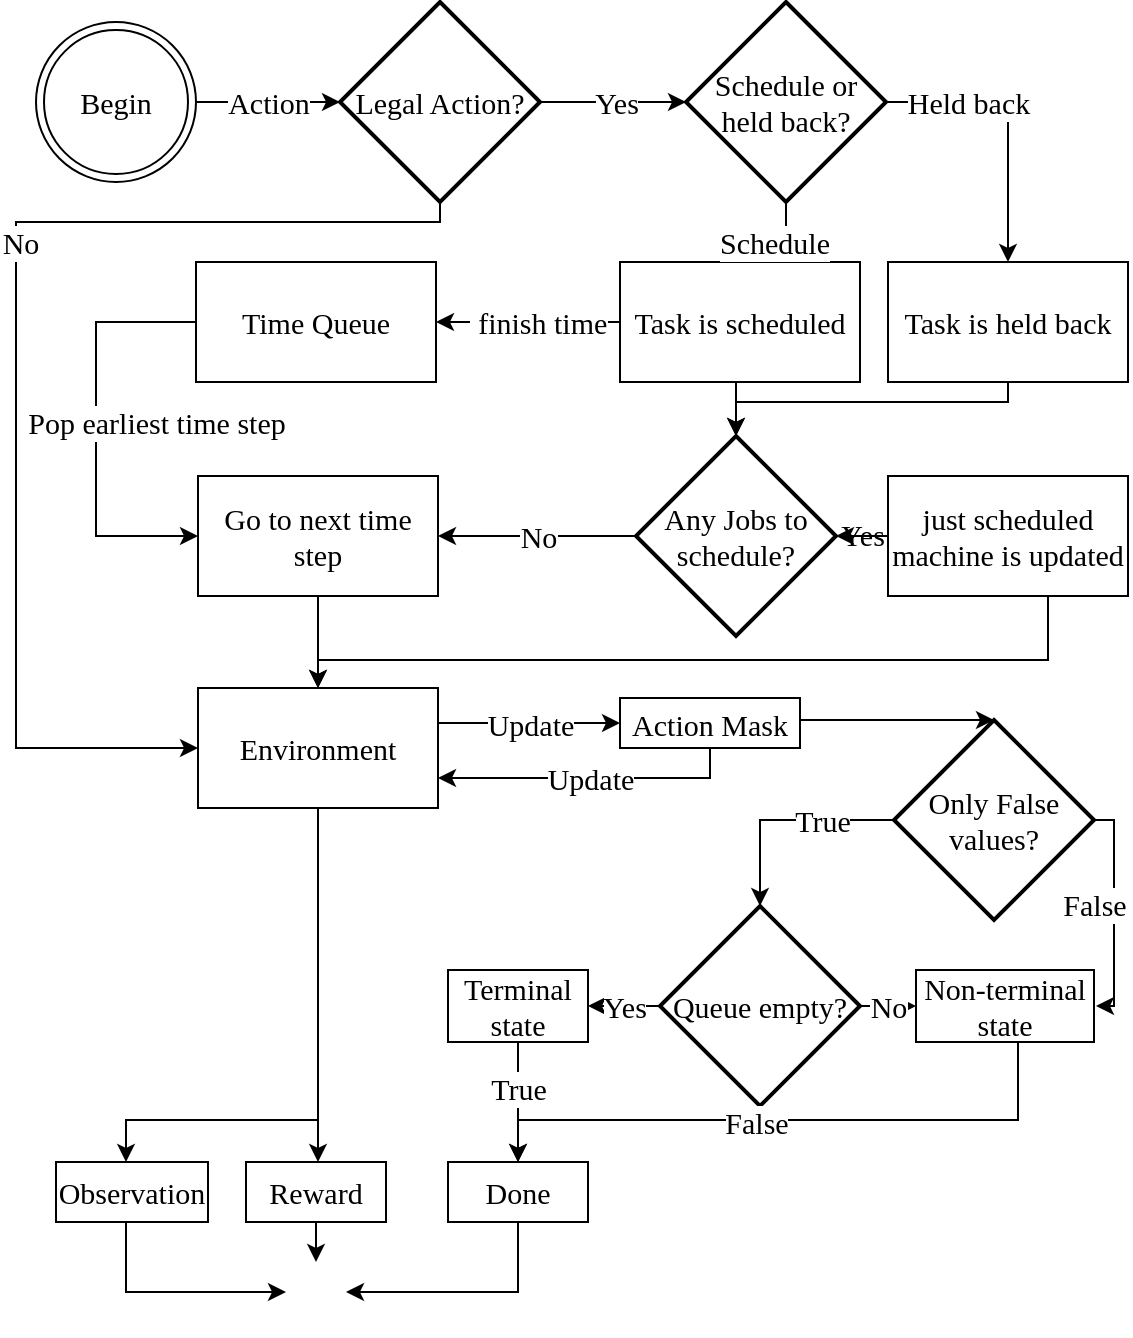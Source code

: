 <mxfile version="20.6.0" type="github">
  <diagram id="pKVKCNvR2xx5HnQq3LM-" name="Seite-1">
    <mxGraphModel dx="1425" dy="704" grid="1" gridSize="10" guides="1" tooltips="1" connect="1" arrows="1" fold="1" page="1" pageScale="1" pageWidth="827" pageHeight="1169" math="0" shadow="0">
      <root>
        <mxCell id="0" />
        <mxCell id="1" parent="0" />
        <mxCell id="2T9oRsYmK2BQGuisZfUG-3" value="Action" style="edgeStyle=orthogonalEdgeStyle;rounded=0;orthogonalLoop=1;jettySize=auto;html=1;entryX=0;entryY=0.5;entryDx=0;entryDy=0;entryPerimeter=0;fontFamily=Times New Roman;fontSize=15;" parent="1" source="2T9oRsYmK2BQGuisZfUG-2" target="2T9oRsYmK2BQGuisZfUG-5" edge="1">
          <mxGeometry relative="1" as="geometry">
            <mxPoint x="160" y="210" as="targetPoint" />
          </mxGeometry>
        </mxCell>
        <mxCell id="2T9oRsYmK2BQGuisZfUG-2" value="Begin" style="ellipse;shape=doubleEllipse;whiteSpace=wrap;html=1;aspect=fixed;fontFamily=Times New Roman;fontSize=15;" parent="1" vertex="1">
          <mxGeometry x="60" y="170" width="80" height="80" as="geometry" />
        </mxCell>
        <mxCell id="2T9oRsYmK2BQGuisZfUG-11" value="Yes" style="edgeStyle=orthogonalEdgeStyle;rounded=0;orthogonalLoop=1;jettySize=auto;html=1;fontFamily=Times New Roman;fontSize=15;" parent="1" source="2T9oRsYmK2BQGuisZfUG-5" target="2T9oRsYmK2BQGuisZfUG-24" edge="1">
          <mxGeometry x="0.041" relative="1" as="geometry">
            <mxPoint x="350" y="210.034" as="targetPoint" />
            <mxPoint as="offset" />
          </mxGeometry>
        </mxCell>
        <mxCell id="2T9oRsYmK2BQGuisZfUG-43" value="No" style="edgeStyle=orthogonalEdgeStyle;rounded=0;orthogonalLoop=1;jettySize=auto;html=1;fontFamily=Times New Roman;fontSize=15;" parent="1" source="2T9oRsYmK2BQGuisZfUG-5" target="2T9oRsYmK2BQGuisZfUG-9" edge="1">
          <mxGeometry x="-0.236" y="10" relative="1" as="geometry">
            <Array as="points">
              <mxPoint x="262" y="270" />
              <mxPoint x="50" y="270" />
              <mxPoint x="50" y="533" />
            </Array>
            <mxPoint as="offset" />
          </mxGeometry>
        </mxCell>
        <mxCell id="2T9oRsYmK2BQGuisZfUG-5" value="Legal Action?" style="strokeWidth=2;html=1;shape=mxgraph.flowchart.decision;whiteSpace=wrap;fontFamily=Times New Roman;fontSize=15;" parent="1" vertex="1">
          <mxGeometry x="212" y="160" width="100" height="100" as="geometry" />
        </mxCell>
        <mxCell id="2T9oRsYmK2BQGuisZfUG-48" value="Update" style="edgeStyle=orthogonalEdgeStyle;rounded=0;orthogonalLoop=1;jettySize=auto;html=1;entryX=0;entryY=0.5;entryDx=0;entryDy=0;fontFamily=Times New Roman;fontSize=15;" parent="1" source="2T9oRsYmK2BQGuisZfUG-9" target="2T9oRsYmK2BQGuisZfUG-16" edge="1">
          <mxGeometry relative="1" as="geometry">
            <Array as="points">
              <mxPoint x="307" y="521" />
            </Array>
          </mxGeometry>
        </mxCell>
        <mxCell id="2T9oRsYmK2BQGuisZfUG-57" style="edgeStyle=orthogonalEdgeStyle;rounded=0;orthogonalLoop=1;jettySize=auto;html=1;fontFamily=Times New Roman;fontSize=15;" parent="1" source="2T9oRsYmK2BQGuisZfUG-9" target="2T9oRsYmK2BQGuisZfUG-15" edge="1">
          <mxGeometry relative="1" as="geometry">
            <Array as="points">
              <mxPoint x="201" y="688" />
              <mxPoint x="201" y="688" />
            </Array>
          </mxGeometry>
        </mxCell>
        <mxCell id="2T9oRsYmK2BQGuisZfUG-58" style="edgeStyle=orthogonalEdgeStyle;rounded=0;orthogonalLoop=1;jettySize=auto;html=1;fontFamily=Times New Roman;fontSize=15;" parent="1" target="2T9oRsYmK2BQGuisZfUG-14" edge="1">
          <mxGeometry relative="1" as="geometry">
            <mxPoint x="201" y="563" as="sourcePoint" />
            <mxPoint x="81" y="739" as="targetPoint" />
            <Array as="points">
              <mxPoint x="201" y="719" />
              <mxPoint x="105" y="719" />
            </Array>
          </mxGeometry>
        </mxCell>
        <mxCell id="2T9oRsYmK2BQGuisZfUG-9" value="Environment" style="rounded=0;whiteSpace=wrap;html=1;fontFamily=Times New Roman;fontSize=15;" parent="1" vertex="1">
          <mxGeometry x="141" y="503" width="120" height="60" as="geometry" />
        </mxCell>
        <mxCell id="2T9oRsYmK2BQGuisZfUG-33" style="edgeStyle=orthogonalEdgeStyle;rounded=0;orthogonalLoop=1;jettySize=auto;html=1;fontFamily=Times New Roman;fontSize=15;entryX=1;entryY=0.5;entryDx=0;entryDy=0;" parent="1" source="2T9oRsYmK2BQGuisZfUG-12" target="CuQfCKOIXXoxKI3GdkNW-1" edge="1">
          <mxGeometry relative="1" as="geometry">
            <mxPoint x="241" y="320" as="targetPoint" />
          </mxGeometry>
        </mxCell>
        <mxCell id="2T9oRsYmK2BQGuisZfUG-34" value="&amp;nbsp;finish time" style="edgeLabel;html=1;align=center;verticalAlign=middle;resizable=0;points=[];fontSize=15;fontFamily=Times New Roman;" parent="2T9oRsYmK2BQGuisZfUG-33" vertex="1" connectable="0">
          <mxGeometry x="0.448" relative="1" as="geometry">
            <mxPoint x="25" as="offset" />
          </mxGeometry>
        </mxCell>
        <mxCell id="CuQfCKOIXXoxKI3GdkNW-4" style="edgeStyle=orthogonalEdgeStyle;rounded=0;orthogonalLoop=1;jettySize=auto;html=1;entryX=0.5;entryY=0;entryDx=0;entryDy=0;entryPerimeter=0;" edge="1" parent="1" source="2T9oRsYmK2BQGuisZfUG-12" target="2T9oRsYmK2BQGuisZfUG-20">
          <mxGeometry relative="1" as="geometry">
            <Array as="points">
              <mxPoint x="410" y="360" />
              <mxPoint x="410" y="360" />
            </Array>
          </mxGeometry>
        </mxCell>
        <mxCell id="2T9oRsYmK2BQGuisZfUG-12" value="Task is scheduled" style="rounded=0;whiteSpace=wrap;html=1;fontFamily=Times New Roman;fontSize=15;" parent="1" vertex="1">
          <mxGeometry x="352" y="290" width="120" height="60" as="geometry" />
        </mxCell>
        <mxCell id="2T9oRsYmK2BQGuisZfUG-64" style="edgeStyle=orthogonalEdgeStyle;rounded=0;orthogonalLoop=1;jettySize=auto;html=1;fontFamily=Times New Roman;fontSize=15;" parent="1" source="2T9oRsYmK2BQGuisZfUG-14" edge="1">
          <mxGeometry relative="1" as="geometry">
            <mxPoint x="185.0" y="805.034" as="targetPoint" />
            <Array as="points">
              <mxPoint x="105" y="805" />
            </Array>
          </mxGeometry>
        </mxCell>
        <mxCell id="2T9oRsYmK2BQGuisZfUG-14" value="Observation" style="rounded=0;whiteSpace=wrap;html=1;fontFamily=Times New Roman;fontSize=15;" parent="1" vertex="1">
          <mxGeometry x="70" y="740" width="76" height="30" as="geometry" />
        </mxCell>
        <mxCell id="2T9oRsYmK2BQGuisZfUG-65" style="edgeStyle=orthogonalEdgeStyle;rounded=0;orthogonalLoop=1;jettySize=auto;html=1;entryX=0.5;entryY=0;entryDx=0;entryDy=0;fontFamily=Times New Roman;fontSize=15;" parent="1" source="2T9oRsYmK2BQGuisZfUG-15" edge="1">
          <mxGeometry relative="1" as="geometry">
            <mxPoint x="200.0" y="790" as="targetPoint" />
          </mxGeometry>
        </mxCell>
        <mxCell id="2T9oRsYmK2BQGuisZfUG-15" value="Reward" style="rounded=0;whiteSpace=wrap;html=1;fontFamily=Times New Roman;fontSize=15;" parent="1" vertex="1">
          <mxGeometry x="165" y="740" width="70" height="30" as="geometry" />
        </mxCell>
        <mxCell id="2T9oRsYmK2BQGuisZfUG-49" value="Update" style="edgeStyle=orthogonalEdgeStyle;rounded=0;orthogonalLoop=1;jettySize=auto;html=1;entryX=1;entryY=0.75;entryDx=0;entryDy=0;fontFamily=Times New Roman;fontSize=15;" parent="1" source="2T9oRsYmK2BQGuisZfUG-16" target="2T9oRsYmK2BQGuisZfUG-9" edge="1">
          <mxGeometry relative="1" as="geometry">
            <Array as="points">
              <mxPoint x="397" y="548" />
            </Array>
          </mxGeometry>
        </mxCell>
        <mxCell id="2T9oRsYmK2BQGuisZfUG-68" style="edgeStyle=orthogonalEdgeStyle;rounded=0;orthogonalLoop=1;jettySize=auto;html=1;entryX=0.5;entryY=0;entryDx=0;entryDy=0;entryPerimeter=0;fontFamily=Times New Roman;fontSize=15;" parent="1" source="2T9oRsYmK2BQGuisZfUG-16" target="2T9oRsYmK2BQGuisZfUG-67" edge="1">
          <mxGeometry relative="1" as="geometry">
            <Array as="points">
              <mxPoint x="456" y="519" />
              <mxPoint x="456" y="519" />
            </Array>
          </mxGeometry>
        </mxCell>
        <mxCell id="2T9oRsYmK2BQGuisZfUG-16" value="Action Mask" style="rounded=0;whiteSpace=wrap;html=1;fontFamily=Times New Roman;fontSize=15;" parent="1" vertex="1">
          <mxGeometry x="352" y="508" width="90" height="25" as="geometry" />
        </mxCell>
        <mxCell id="2T9oRsYmK2BQGuisZfUG-22" value="No" style="edgeStyle=orthogonalEdgeStyle;rounded=0;orthogonalLoop=1;jettySize=auto;html=1;fontFamily=Times New Roman;fontSize=15;" parent="1" source="2T9oRsYmK2BQGuisZfUG-20" target="2T9oRsYmK2BQGuisZfUG-21" edge="1">
          <mxGeometry relative="1" as="geometry" />
        </mxCell>
        <mxCell id="2T9oRsYmK2BQGuisZfUG-28" value="Yes" style="edgeStyle=orthogonalEdgeStyle;rounded=0;orthogonalLoop=1;jettySize=auto;html=1;fontFamily=Times New Roman;fontSize=15;" parent="1" edge="1">
          <mxGeometry x="-0.409" y="1" relative="1" as="geometry">
            <mxPoint x="460" y="427" as="sourcePoint" />
            <mxPoint x="504" y="427" as="targetPoint" />
            <mxPoint as="offset" />
          </mxGeometry>
        </mxCell>
        <mxCell id="2T9oRsYmK2BQGuisZfUG-20" value="Any Jobs to schedule?" style="strokeWidth=2;html=1;shape=mxgraph.flowchart.decision;whiteSpace=wrap;fontFamily=Times New Roman;fontSize=15;" parent="1" vertex="1">
          <mxGeometry x="360" y="377" width="100" height="100" as="geometry" />
        </mxCell>
        <mxCell id="2T9oRsYmK2BQGuisZfUG-47" style="edgeStyle=orthogonalEdgeStyle;rounded=0;orthogonalLoop=1;jettySize=auto;html=1;entryX=0.5;entryY=0;entryDx=0;entryDy=0;fontFamily=Times New Roman;fontSize=15;" parent="1" source="2T9oRsYmK2BQGuisZfUG-21" target="2T9oRsYmK2BQGuisZfUG-9" edge="1">
          <mxGeometry relative="1" as="geometry" />
        </mxCell>
        <mxCell id="2T9oRsYmK2BQGuisZfUG-21" value="Go to next time step" style="rounded=0;whiteSpace=wrap;html=1;fontFamily=Times New Roman;fontSize=15;" parent="1" vertex="1">
          <mxGeometry x="141" y="397" width="120" height="60" as="geometry" />
        </mxCell>
        <mxCell id="2T9oRsYmK2BQGuisZfUG-38" style="edgeStyle=orthogonalEdgeStyle;rounded=0;orthogonalLoop=1;jettySize=auto;html=1;fontFamily=Times New Roman;fontSize=15;" parent="1" source="2T9oRsYmK2BQGuisZfUG-23" target="2T9oRsYmK2BQGuisZfUG-9" edge="1">
          <mxGeometry relative="1" as="geometry">
            <Array as="points">
              <mxPoint x="566" y="489" />
              <mxPoint x="201" y="489" />
            </Array>
          </mxGeometry>
        </mxCell>
        <mxCell id="CuQfCKOIXXoxKI3GdkNW-6" value="" style="edgeStyle=orthogonalEdgeStyle;rounded=0;orthogonalLoop=1;jettySize=auto;html=1;" edge="1" parent="1" source="2T9oRsYmK2BQGuisZfUG-23" target="2T9oRsYmK2BQGuisZfUG-20">
          <mxGeometry relative="1" as="geometry" />
        </mxCell>
        <mxCell id="2T9oRsYmK2BQGuisZfUG-23" value="just scheduled machine is updated" style="rounded=0;whiteSpace=wrap;html=1;fontFamily=Times New Roman;fontSize=15;" parent="1" vertex="1">
          <mxGeometry x="486" y="397" width="120" height="60" as="geometry" />
        </mxCell>
        <mxCell id="2T9oRsYmK2BQGuisZfUG-25" value="Schedule" style="edgeStyle=orthogonalEdgeStyle;rounded=0;orthogonalLoop=1;jettySize=auto;html=1;entryX=0.5;entryY=0;entryDx=0;entryDy=0;fontFamily=Times New Roman;fontSize=15;" parent="1" source="2T9oRsYmK2BQGuisZfUG-24" target="2T9oRsYmK2BQGuisZfUG-12" edge="1">
          <mxGeometry relative="1" as="geometry" />
        </mxCell>
        <mxCell id="2T9oRsYmK2BQGuisZfUG-27" value="Held back" style="edgeStyle=orthogonalEdgeStyle;rounded=0;orthogonalLoop=1;jettySize=auto;html=1;entryX=0.5;entryY=0;entryDx=0;entryDy=0;fontFamily=Times New Roman;fontSize=15;" parent="1" source="2T9oRsYmK2BQGuisZfUG-24" target="2T9oRsYmK2BQGuisZfUG-26" edge="1">
          <mxGeometry x="-0.429" relative="1" as="geometry">
            <mxPoint as="offset" />
          </mxGeometry>
        </mxCell>
        <mxCell id="2T9oRsYmK2BQGuisZfUG-24" value="Schedule or held back?" style="strokeWidth=2;html=1;shape=mxgraph.flowchart.decision;whiteSpace=wrap;fontFamily=Times New Roman;fontSize=15;" parent="1" vertex="1">
          <mxGeometry x="385" y="160" width="100" height="100" as="geometry" />
        </mxCell>
        <mxCell id="CuQfCKOIXXoxKI3GdkNW-5" style="edgeStyle=orthogonalEdgeStyle;rounded=0;orthogonalLoop=1;jettySize=auto;html=1;entryX=0.5;entryY=0;entryDx=0;entryDy=0;entryPerimeter=0;" edge="1" parent="1" source="2T9oRsYmK2BQGuisZfUG-26" target="2T9oRsYmK2BQGuisZfUG-20">
          <mxGeometry relative="1" as="geometry">
            <Array as="points">
              <mxPoint x="546" y="360" />
              <mxPoint x="410" y="360" />
            </Array>
          </mxGeometry>
        </mxCell>
        <mxCell id="2T9oRsYmK2BQGuisZfUG-26" value="Task is held back" style="rounded=0;whiteSpace=wrap;html=1;fontFamily=Times New Roman;fontSize=15;" parent="1" vertex="1">
          <mxGeometry x="486" y="290" width="120" height="60" as="geometry" />
        </mxCell>
        <mxCell id="CuQfCKOIXXoxKI3GdkNW-8" value="No" style="edgeStyle=orthogonalEdgeStyle;rounded=0;orthogonalLoop=1;jettySize=auto;html=1;entryX=0;entryY=0.5;entryDx=0;entryDy=0;fontFamily=Times New Roman;fontSize=15;" edge="1" parent="1" source="2T9oRsYmK2BQGuisZfUG-42" target="2T9oRsYmK2BQGuisZfUG-52">
          <mxGeometry relative="1" as="geometry" />
        </mxCell>
        <mxCell id="CuQfCKOIXXoxKI3GdkNW-9" value="Yes" style="edgeStyle=orthogonalEdgeStyle;rounded=0;orthogonalLoop=1;jettySize=auto;html=1;fontFamily=Times New Roman;fontSize=15;" edge="1" parent="1" source="2T9oRsYmK2BQGuisZfUG-42" target="2T9oRsYmK2BQGuisZfUG-51">
          <mxGeometry relative="1" as="geometry" />
        </mxCell>
        <mxCell id="2T9oRsYmK2BQGuisZfUG-42" value="Queue empty?" style="strokeWidth=2;html=1;shape=mxgraph.flowchart.decision;whiteSpace=wrap;fontFamily=Times New Roman;fontSize=15;" parent="1" vertex="1">
          <mxGeometry x="372" y="612" width="100" height="100" as="geometry" />
        </mxCell>
        <mxCell id="2T9oRsYmK2BQGuisZfUG-66" style="edgeStyle=orthogonalEdgeStyle;rounded=0;orthogonalLoop=1;jettySize=auto;html=1;entryX=1;entryY=0.5;entryDx=0;entryDy=0;fontFamily=Times New Roman;fontSize=15;" parent="1" source="2T9oRsYmK2BQGuisZfUG-44" edge="1">
          <mxGeometry relative="1" as="geometry">
            <mxPoint x="215.0" y="805" as="targetPoint" />
            <Array as="points">
              <mxPoint x="301" y="805" />
            </Array>
          </mxGeometry>
        </mxCell>
        <mxCell id="2T9oRsYmK2BQGuisZfUG-44" value="Done" style="rounded=0;whiteSpace=wrap;html=1;fontFamily=Times New Roman;fontSize=15;" parent="1" vertex="1">
          <mxGeometry x="266" y="740" width="70" height="30" as="geometry" />
        </mxCell>
        <mxCell id="2T9oRsYmK2BQGuisZfUG-71" value="True" style="edgeStyle=orthogonalEdgeStyle;rounded=0;orthogonalLoop=1;jettySize=auto;html=1;fontFamily=Times New Roman;fontSize=15;" parent="1" source="2T9oRsYmK2BQGuisZfUG-51" target="2T9oRsYmK2BQGuisZfUG-44" edge="1">
          <mxGeometry x="-0.242" relative="1" as="geometry">
            <mxPoint as="offset" />
          </mxGeometry>
        </mxCell>
        <mxCell id="2T9oRsYmK2BQGuisZfUG-51" value="Terminal state" style="rounded=0;whiteSpace=wrap;html=1;fontFamily=Times New Roman;fontSize=15;" parent="1" vertex="1">
          <mxGeometry x="266" y="644" width="70" height="36" as="geometry" />
        </mxCell>
        <mxCell id="2T9oRsYmK2BQGuisZfUG-72" value="False" style="edgeStyle=orthogonalEdgeStyle;rounded=0;orthogonalLoop=1;jettySize=auto;html=1;entryX=0.5;entryY=0;entryDx=0;entryDy=0;fontFamily=Times New Roman;fontSize=15;" parent="1" edge="1">
          <mxGeometry x="0.114" y="1" relative="1" as="geometry">
            <Array as="points">
              <mxPoint x="551" y="719" />
              <mxPoint x="301" y="719" />
            </Array>
            <mxPoint x="551" y="674" as="sourcePoint" />
            <mxPoint x="301" y="740" as="targetPoint" />
            <mxPoint as="offset" />
          </mxGeometry>
        </mxCell>
        <mxCell id="2T9oRsYmK2BQGuisZfUG-52" value="Non-terminal state" style="rounded=0;whiteSpace=wrap;html=1;fontFamily=Times New Roman;fontSize=15;" parent="1" vertex="1">
          <mxGeometry x="500" y="644" width="89" height="36" as="geometry" />
        </mxCell>
        <mxCell id="2T9oRsYmK2BQGuisZfUG-69" value="True" style="edgeStyle=orthogonalEdgeStyle;rounded=0;orthogonalLoop=1;jettySize=auto;html=1;entryX=0.5;entryY=0;entryDx=0;entryDy=0;entryPerimeter=0;fontFamily=Times New Roman;fontSize=15;" parent="1" source="2T9oRsYmK2BQGuisZfUG-67" target="2T9oRsYmK2BQGuisZfUG-42" edge="1">
          <mxGeometry x="-0.333" relative="1" as="geometry">
            <mxPoint as="offset" />
          </mxGeometry>
        </mxCell>
        <mxCell id="2T9oRsYmK2BQGuisZfUG-70" value="False" style="edgeStyle=orthogonalEdgeStyle;rounded=0;orthogonalLoop=1;jettySize=auto;html=1;fontFamily=Times New Roman;fontSize=15;" parent="1" source="2T9oRsYmK2BQGuisZfUG-67" edge="1">
          <mxGeometry x="-0.077" y="-10" relative="1" as="geometry">
            <Array as="points">
              <mxPoint x="599" y="569" />
              <mxPoint x="599" y="662" />
            </Array>
            <mxPoint as="offset" />
            <mxPoint x="590" y="662" as="targetPoint" />
          </mxGeometry>
        </mxCell>
        <mxCell id="2T9oRsYmK2BQGuisZfUG-67" value="Only False values?" style="strokeWidth=2;html=1;shape=mxgraph.flowchart.decision;whiteSpace=wrap;fontFamily=Times New Roman;fontSize=15;" parent="1" vertex="1">
          <mxGeometry x="489" y="519" width="100" height="100" as="geometry" />
        </mxCell>
        <mxCell id="2T9oRsYmK2BQGuisZfUG-74" value="" style="shape=image;html=1;verticalAlign=top;verticalLabelPosition=bottom;labelBackgroundColor=#ffffff;imageAspect=0;aspect=fixed;image=https://cdn4.iconfinder.com/data/icons/ionicons/512/icon-ios7-circle-filled-128.png;labelBorderColor=default;fontFamily=Times New Roman;fontSize=15;fillColor=#000000;" parent="1" vertex="1">
          <mxGeometry x="181" y="789" width="38" height="38" as="geometry" />
        </mxCell>
        <mxCell id="CuQfCKOIXXoxKI3GdkNW-3" value="&lt;span style=&quot;caret-color: rgb(0, 0, 0); color: rgb(0, 0, 0); font-family: &amp;quot;Times New Roman&amp;quot;; font-size: 15px; font-style: normal; font-variant-caps: normal; font-weight: 400; letter-spacing: normal; text-align: center; text-indent: 0px; text-transform: none; word-spacing: 0px; -webkit-text-stroke-width: 0px; background-color: rgb(255, 255, 255); text-decoration: none; float: none; display: inline !important;&quot;&gt;Pop earliest time step&lt;/span&gt;" style="edgeStyle=orthogonalEdgeStyle;rounded=0;orthogonalLoop=1;jettySize=auto;html=1;entryX=0;entryY=0.5;entryDx=0;entryDy=0;" edge="1" parent="1" source="CuQfCKOIXXoxKI3GdkNW-1" target="2T9oRsYmK2BQGuisZfUG-21">
          <mxGeometry x="-0.038" y="30" relative="1" as="geometry">
            <Array as="points">
              <mxPoint x="90" y="320" />
              <mxPoint x="90" y="427" />
            </Array>
            <mxPoint as="offset" />
          </mxGeometry>
        </mxCell>
        <mxCell id="CuQfCKOIXXoxKI3GdkNW-1" value="Time Queue" style="rounded=0;whiteSpace=wrap;html=1;fontFamily=Times New Roman;fontSize=15;" vertex="1" parent="1">
          <mxGeometry x="140" y="290" width="120" height="60" as="geometry" />
        </mxCell>
      </root>
    </mxGraphModel>
  </diagram>
</mxfile>
